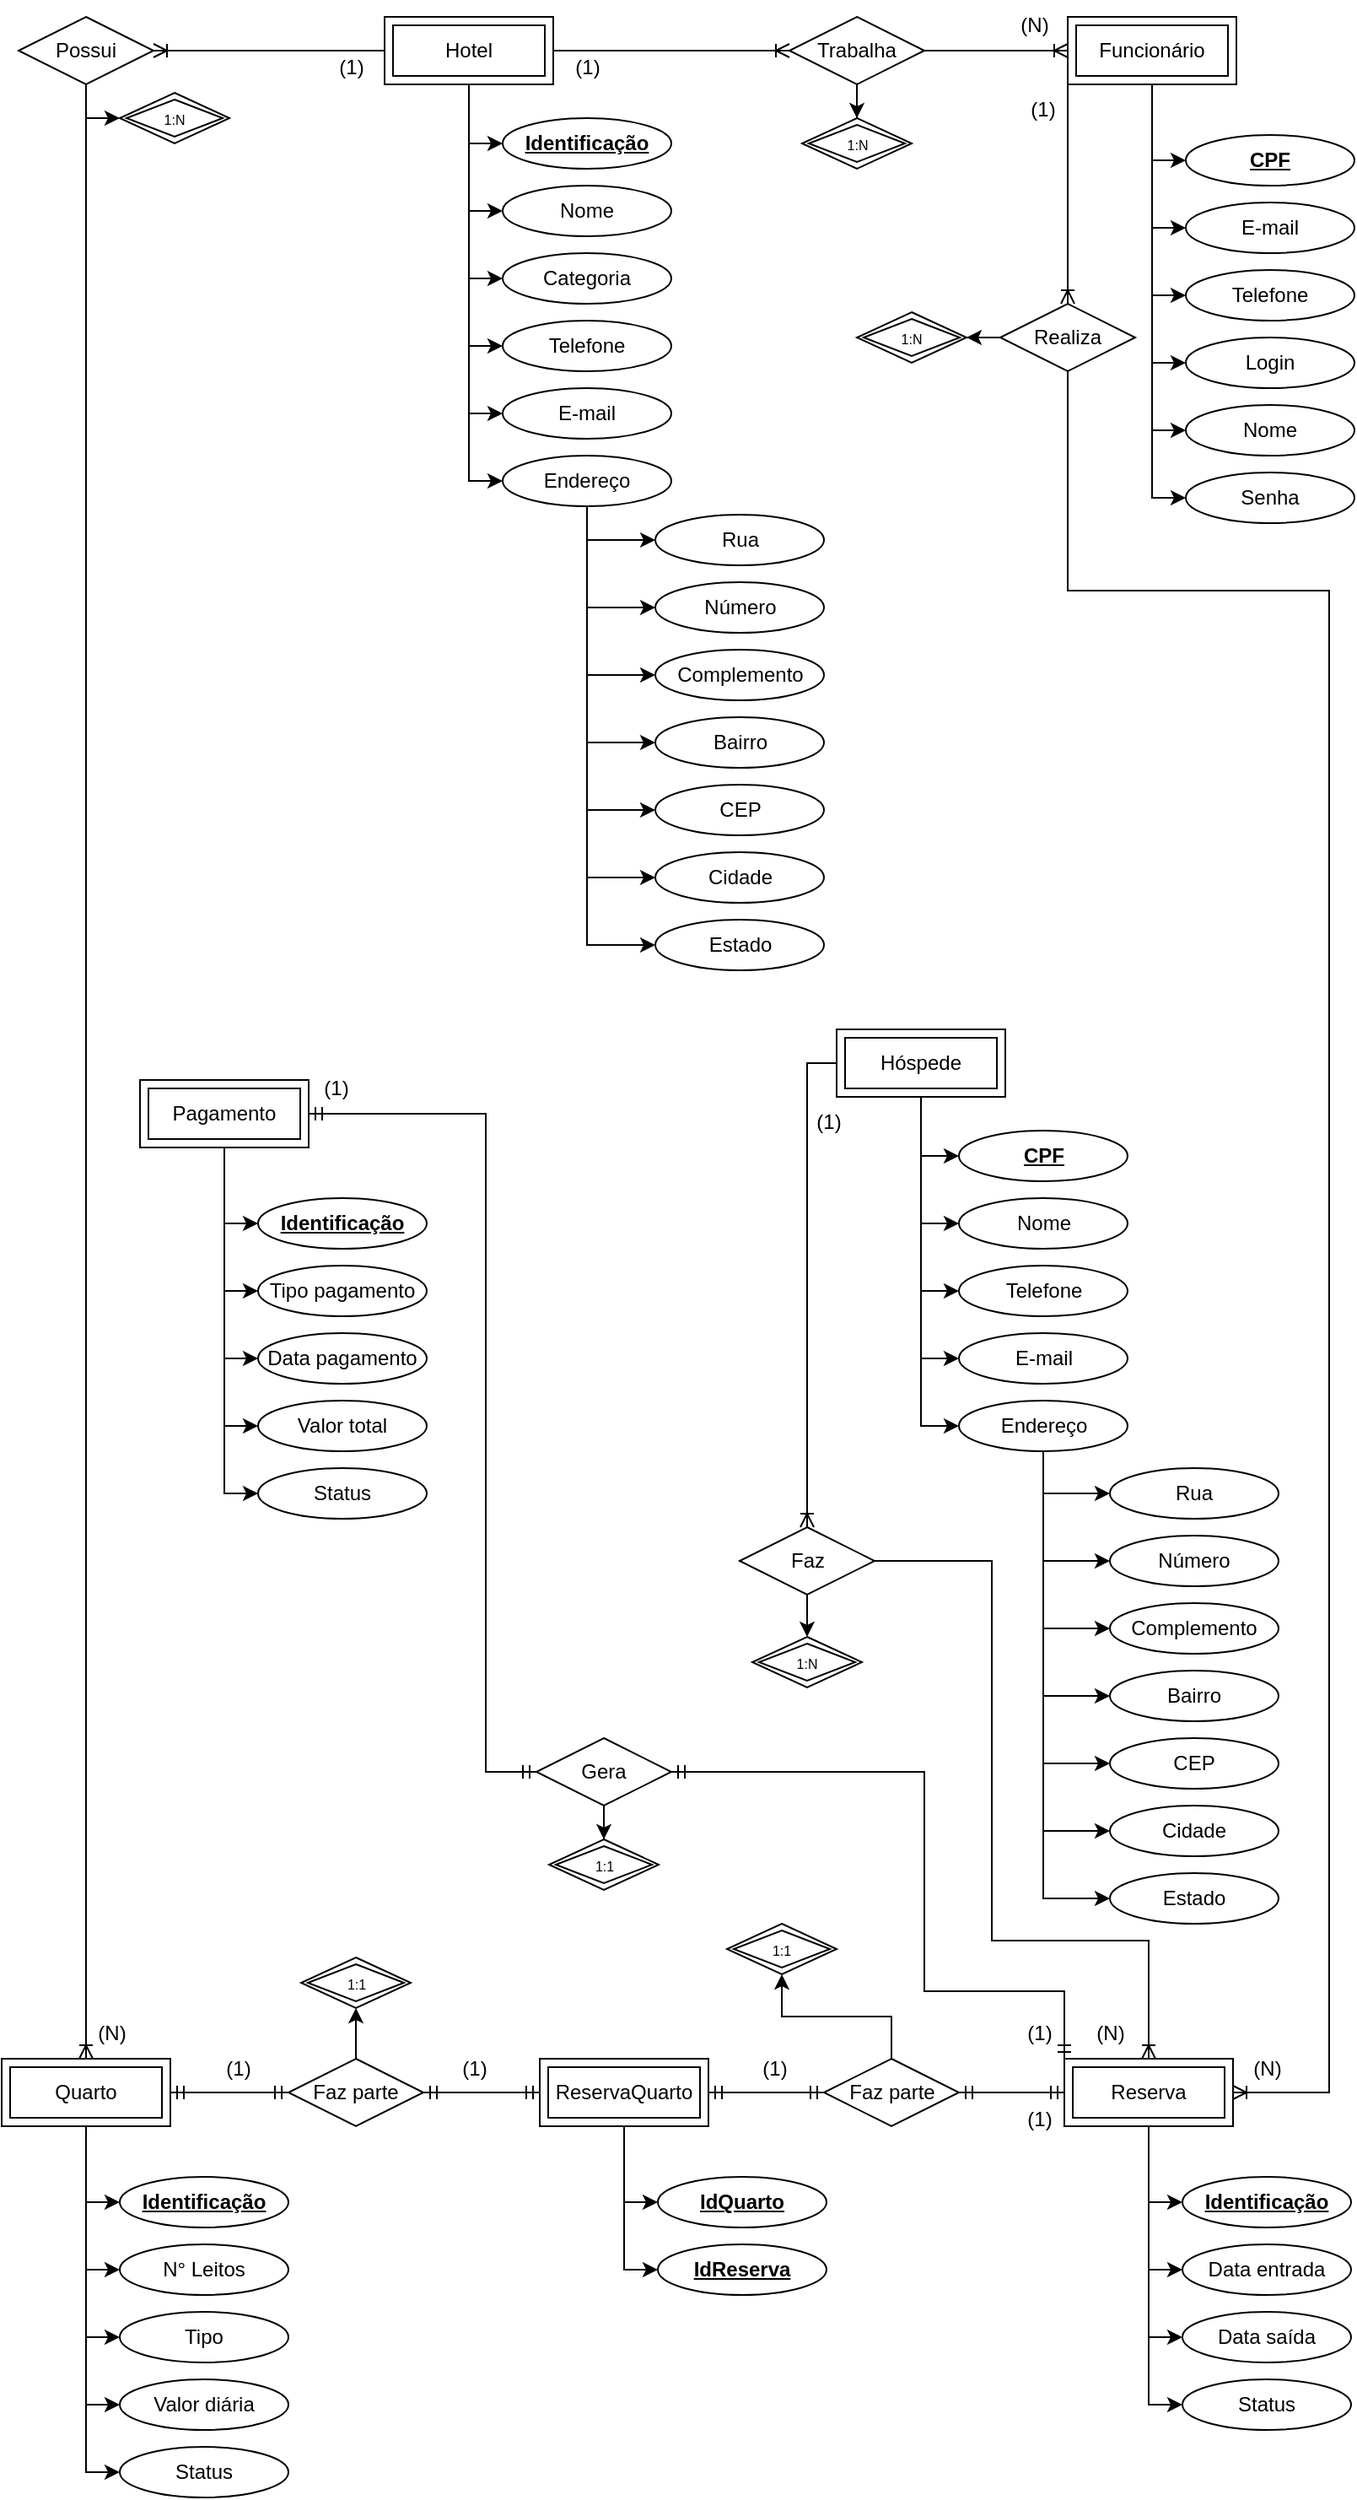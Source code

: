 <mxfile version="27.0.9">
  <diagram name="Modelo conceitual" id="s03TH2c8iuAiUT0nZ5ac">
    <mxGraphModel dx="834" dy="501" grid="1" gridSize="10" guides="1" tooltips="1" connect="1" arrows="1" fold="1" page="1" pageScale="1" pageWidth="827" pageHeight="1169" math="0" shadow="0">
      <root>
        <mxCell id="0" />
        <mxCell id="1" parent="0" />
        <mxCell id="7oQtFkhn5QyzaLDn3zw9-13" style="edgeStyle=orthogonalEdgeStyle;rounded=0;orthogonalLoop=1;jettySize=auto;html=1;exitX=0.5;exitY=1;exitDx=0;exitDy=0;entryX=0;entryY=0.5;entryDx=0;entryDy=0;" edge="1" parent="1" source="7oQtFkhn5QyzaLDn3zw9-2" target="7oQtFkhn5QyzaLDn3zw9-7">
          <mxGeometry relative="1" as="geometry" />
        </mxCell>
        <mxCell id="7oQtFkhn5QyzaLDn3zw9-14" style="edgeStyle=orthogonalEdgeStyle;rounded=0;orthogonalLoop=1;jettySize=auto;html=1;exitX=0.5;exitY=1;exitDx=0;exitDy=0;entryX=0;entryY=0.5;entryDx=0;entryDy=0;" edge="1" parent="1" source="7oQtFkhn5QyzaLDn3zw9-2" target="7oQtFkhn5QyzaLDn3zw9-10">
          <mxGeometry relative="1" as="geometry" />
        </mxCell>
        <mxCell id="7oQtFkhn5QyzaLDn3zw9-15" style="edgeStyle=orthogonalEdgeStyle;rounded=0;orthogonalLoop=1;jettySize=auto;html=1;exitX=0.5;exitY=1;exitDx=0;exitDy=0;entryX=0;entryY=0.5;entryDx=0;entryDy=0;" edge="1" parent="1" source="7oQtFkhn5QyzaLDn3zw9-2" target="7oQtFkhn5QyzaLDn3zw9-8">
          <mxGeometry relative="1" as="geometry" />
        </mxCell>
        <mxCell id="7oQtFkhn5QyzaLDn3zw9-17" style="edgeStyle=orthogonalEdgeStyle;rounded=0;orthogonalLoop=1;jettySize=auto;html=1;exitX=0.5;exitY=1;exitDx=0;exitDy=0;entryX=0;entryY=0.5;entryDx=0;entryDy=0;" edge="1" parent="1" source="7oQtFkhn5QyzaLDn3zw9-2" target="7oQtFkhn5QyzaLDn3zw9-11">
          <mxGeometry relative="1" as="geometry" />
        </mxCell>
        <mxCell id="7oQtFkhn5QyzaLDn3zw9-18" style="edgeStyle=orthogonalEdgeStyle;rounded=0;orthogonalLoop=1;jettySize=auto;html=1;exitX=0.5;exitY=1;exitDx=0;exitDy=0;entryX=0;entryY=0.5;entryDx=0;entryDy=0;" edge="1" parent="1" source="7oQtFkhn5QyzaLDn3zw9-2" target="7oQtFkhn5QyzaLDn3zw9-9">
          <mxGeometry relative="1" as="geometry" />
        </mxCell>
        <mxCell id="7oQtFkhn5QyzaLDn3zw9-19" style="edgeStyle=orthogonalEdgeStyle;rounded=0;orthogonalLoop=1;jettySize=auto;html=1;exitX=0.5;exitY=1;exitDx=0;exitDy=0;entryX=0;entryY=0.5;entryDx=0;entryDy=0;" edge="1" parent="1" source="7oQtFkhn5QyzaLDn3zw9-2" target="7oQtFkhn5QyzaLDn3zw9-12">
          <mxGeometry relative="1" as="geometry" />
        </mxCell>
        <mxCell id="7oQtFkhn5QyzaLDn3zw9-2" value="Funcionário" style="shape=ext;margin=3;double=1;whiteSpace=wrap;html=1;align=center;" vertex="1" parent="1">
          <mxGeometry x="645" y="10" width="100" height="40" as="geometry" />
        </mxCell>
        <mxCell id="7oQtFkhn5QyzaLDn3zw9-34" style="edgeStyle=orthogonalEdgeStyle;rounded=0;orthogonalLoop=1;jettySize=auto;html=1;exitX=0.5;exitY=1;exitDx=0;exitDy=0;entryX=0;entryY=0.5;entryDx=0;entryDy=0;" edge="1" parent="1" source="7oQtFkhn5QyzaLDn3zw9-3" target="7oQtFkhn5QyzaLDn3zw9-20">
          <mxGeometry relative="1" as="geometry" />
        </mxCell>
        <mxCell id="7oQtFkhn5QyzaLDn3zw9-35" style="edgeStyle=orthogonalEdgeStyle;rounded=0;orthogonalLoop=1;jettySize=auto;html=1;exitX=0.5;exitY=1;exitDx=0;exitDy=0;entryX=0;entryY=0.5;entryDx=0;entryDy=0;" edge="1" parent="1" source="7oQtFkhn5QyzaLDn3zw9-3" target="7oQtFkhn5QyzaLDn3zw9-21">
          <mxGeometry relative="1" as="geometry" />
        </mxCell>
        <mxCell id="7oQtFkhn5QyzaLDn3zw9-36" style="edgeStyle=orthogonalEdgeStyle;rounded=0;orthogonalLoop=1;jettySize=auto;html=1;exitX=0.5;exitY=1;exitDx=0;exitDy=0;entryX=0;entryY=0.5;entryDx=0;entryDy=0;" edge="1" parent="1" source="7oQtFkhn5QyzaLDn3zw9-3" target="7oQtFkhn5QyzaLDn3zw9-22">
          <mxGeometry relative="1" as="geometry" />
        </mxCell>
        <mxCell id="7oQtFkhn5QyzaLDn3zw9-37" style="edgeStyle=orthogonalEdgeStyle;rounded=0;orthogonalLoop=1;jettySize=auto;html=1;exitX=0.5;exitY=1;exitDx=0;exitDy=0;entryX=0;entryY=0.5;entryDx=0;entryDy=0;" edge="1" parent="1" source="7oQtFkhn5QyzaLDn3zw9-3" target="7oQtFkhn5QyzaLDn3zw9-23">
          <mxGeometry relative="1" as="geometry" />
        </mxCell>
        <mxCell id="7oQtFkhn5QyzaLDn3zw9-38" style="edgeStyle=orthogonalEdgeStyle;rounded=0;orthogonalLoop=1;jettySize=auto;html=1;exitX=0.5;exitY=1;exitDx=0;exitDy=0;entryX=0;entryY=0.5;entryDx=0;entryDy=0;" edge="1" parent="1" source="7oQtFkhn5QyzaLDn3zw9-3" target="7oQtFkhn5QyzaLDn3zw9-24">
          <mxGeometry relative="1" as="geometry" />
        </mxCell>
        <mxCell id="7oQtFkhn5QyzaLDn3zw9-39" style="edgeStyle=orthogonalEdgeStyle;rounded=0;orthogonalLoop=1;jettySize=auto;html=1;exitX=0.5;exitY=1;exitDx=0;exitDy=0;entryX=0;entryY=0.5;entryDx=0;entryDy=0;" edge="1" parent="1" source="7oQtFkhn5QyzaLDn3zw9-3" target="7oQtFkhn5QyzaLDn3zw9-25">
          <mxGeometry relative="1" as="geometry" />
        </mxCell>
        <mxCell id="7oQtFkhn5QyzaLDn3zw9-3" value="Hotel" style="shape=ext;margin=3;double=1;whiteSpace=wrap;html=1;align=center;" vertex="1" parent="1">
          <mxGeometry x="240" y="10" width="100" height="40" as="geometry" />
        </mxCell>
        <mxCell id="7oQtFkhn5QyzaLDn3zw9-7" value="&lt;b&gt;&lt;u&gt;CPF&lt;/u&gt;&lt;/b&gt;" style="ellipse;whiteSpace=wrap;html=1;align=center;" vertex="1" parent="1">
          <mxGeometry x="715" y="80" width="100" height="30" as="geometry" />
        </mxCell>
        <mxCell id="7oQtFkhn5QyzaLDn3zw9-8" value="Telefone" style="ellipse;whiteSpace=wrap;html=1;align=center;" vertex="1" parent="1">
          <mxGeometry x="715" y="160" width="100" height="30" as="geometry" />
        </mxCell>
        <mxCell id="7oQtFkhn5QyzaLDn3zw9-9" value="Nome" style="ellipse;whiteSpace=wrap;html=1;align=center;" vertex="1" parent="1">
          <mxGeometry x="715" y="240" width="100" height="30" as="geometry" />
        </mxCell>
        <mxCell id="7oQtFkhn5QyzaLDn3zw9-10" value="E-mail" style="ellipse;whiteSpace=wrap;html=1;align=center;" vertex="1" parent="1">
          <mxGeometry x="715" y="120" width="100" height="30" as="geometry" />
        </mxCell>
        <mxCell id="7oQtFkhn5QyzaLDn3zw9-11" value="Login" style="ellipse;whiteSpace=wrap;html=1;align=center;" vertex="1" parent="1">
          <mxGeometry x="715" y="200" width="100" height="30" as="geometry" />
        </mxCell>
        <mxCell id="7oQtFkhn5QyzaLDn3zw9-12" value="Senha" style="ellipse;whiteSpace=wrap;html=1;align=center;" vertex="1" parent="1">
          <mxGeometry x="715" y="280" width="100" height="30" as="geometry" />
        </mxCell>
        <mxCell id="7oQtFkhn5QyzaLDn3zw9-20" value="&lt;b&gt;&lt;u&gt;Identificação&lt;/u&gt;&lt;/b&gt;" style="ellipse;whiteSpace=wrap;html=1;align=center;" vertex="1" parent="1">
          <mxGeometry x="310" y="70" width="100" height="30" as="geometry" />
        </mxCell>
        <mxCell id="7oQtFkhn5QyzaLDn3zw9-21" value="Nome" style="ellipse;whiteSpace=wrap;html=1;align=center;" vertex="1" parent="1">
          <mxGeometry x="310" y="110" width="100" height="30" as="geometry" />
        </mxCell>
        <mxCell id="7oQtFkhn5QyzaLDn3zw9-22" value="Categoria" style="ellipse;whiteSpace=wrap;html=1;align=center;" vertex="1" parent="1">
          <mxGeometry x="310" y="150" width="100" height="30" as="geometry" />
        </mxCell>
        <mxCell id="7oQtFkhn5QyzaLDn3zw9-23" value="Telefone" style="ellipse;whiteSpace=wrap;html=1;align=center;" vertex="1" parent="1">
          <mxGeometry x="310" y="190" width="100" height="30" as="geometry" />
        </mxCell>
        <mxCell id="7oQtFkhn5QyzaLDn3zw9-24" value="E-mail" style="ellipse;whiteSpace=wrap;html=1;align=center;" vertex="1" parent="1">
          <mxGeometry x="310" y="230" width="100" height="30" as="geometry" />
        </mxCell>
        <mxCell id="7oQtFkhn5QyzaLDn3zw9-40" style="edgeStyle=orthogonalEdgeStyle;rounded=0;orthogonalLoop=1;jettySize=auto;html=1;exitX=0.5;exitY=1;exitDx=0;exitDy=0;entryX=0;entryY=0.5;entryDx=0;entryDy=0;" edge="1" parent="1" source="7oQtFkhn5QyzaLDn3zw9-25" target="7oQtFkhn5QyzaLDn3zw9-27">
          <mxGeometry relative="1" as="geometry" />
        </mxCell>
        <mxCell id="7oQtFkhn5QyzaLDn3zw9-41" style="edgeStyle=orthogonalEdgeStyle;rounded=0;orthogonalLoop=1;jettySize=auto;html=1;exitX=0.5;exitY=1;exitDx=0;exitDy=0;entryX=0;entryY=0.5;entryDx=0;entryDy=0;" edge="1" parent="1" source="7oQtFkhn5QyzaLDn3zw9-25" target="7oQtFkhn5QyzaLDn3zw9-28">
          <mxGeometry relative="1" as="geometry" />
        </mxCell>
        <mxCell id="7oQtFkhn5QyzaLDn3zw9-42" style="edgeStyle=orthogonalEdgeStyle;rounded=0;orthogonalLoop=1;jettySize=auto;html=1;exitX=0.5;exitY=1;exitDx=0;exitDy=0;entryX=0;entryY=0.5;entryDx=0;entryDy=0;" edge="1" parent="1" source="7oQtFkhn5QyzaLDn3zw9-25" target="7oQtFkhn5QyzaLDn3zw9-29">
          <mxGeometry relative="1" as="geometry" />
        </mxCell>
        <mxCell id="7oQtFkhn5QyzaLDn3zw9-43" style="edgeStyle=orthogonalEdgeStyle;rounded=0;orthogonalLoop=1;jettySize=auto;html=1;exitX=0.5;exitY=1;exitDx=0;exitDy=0;entryX=0;entryY=0.5;entryDx=0;entryDy=0;" edge="1" parent="1" source="7oQtFkhn5QyzaLDn3zw9-25" target="7oQtFkhn5QyzaLDn3zw9-30">
          <mxGeometry relative="1" as="geometry" />
        </mxCell>
        <mxCell id="7oQtFkhn5QyzaLDn3zw9-45" style="edgeStyle=orthogonalEdgeStyle;rounded=0;orthogonalLoop=1;jettySize=auto;html=1;exitX=0.5;exitY=1;exitDx=0;exitDy=0;entryX=0;entryY=0.5;entryDx=0;entryDy=0;" edge="1" parent="1" source="7oQtFkhn5QyzaLDn3zw9-25" target="7oQtFkhn5QyzaLDn3zw9-32">
          <mxGeometry relative="1" as="geometry" />
        </mxCell>
        <mxCell id="7oQtFkhn5QyzaLDn3zw9-46" style="edgeStyle=orthogonalEdgeStyle;rounded=0;orthogonalLoop=1;jettySize=auto;html=1;exitX=0.5;exitY=1;exitDx=0;exitDy=0;entryX=0;entryY=0.5;entryDx=0;entryDy=0;" edge="1" parent="1" source="7oQtFkhn5QyzaLDn3zw9-25" target="7oQtFkhn5QyzaLDn3zw9-33">
          <mxGeometry relative="1" as="geometry" />
        </mxCell>
        <mxCell id="7oQtFkhn5QyzaLDn3zw9-25" value="Endereço" style="ellipse;whiteSpace=wrap;html=1;align=center;" vertex="1" parent="1">
          <mxGeometry x="310" y="270" width="100" height="30" as="geometry" />
        </mxCell>
        <mxCell id="7oQtFkhn5QyzaLDn3zw9-27" value="Rua" style="ellipse;whiteSpace=wrap;html=1;align=center;" vertex="1" parent="1">
          <mxGeometry x="400.5" y="305" width="100" height="30" as="geometry" />
        </mxCell>
        <mxCell id="7oQtFkhn5QyzaLDn3zw9-28" value="Número" style="ellipse;whiteSpace=wrap;html=1;align=center;" vertex="1" parent="1">
          <mxGeometry x="400.5" y="345" width="100" height="30" as="geometry" />
        </mxCell>
        <mxCell id="7oQtFkhn5QyzaLDn3zw9-29" value="Complemento" style="ellipse;whiteSpace=wrap;html=1;align=center;" vertex="1" parent="1">
          <mxGeometry x="400.5" y="385" width="100" height="30" as="geometry" />
        </mxCell>
        <mxCell id="7oQtFkhn5QyzaLDn3zw9-30" value="Bairro" style="ellipse;whiteSpace=wrap;html=1;align=center;" vertex="1" parent="1">
          <mxGeometry x="400.5" y="425" width="100" height="30" as="geometry" />
        </mxCell>
        <mxCell id="7oQtFkhn5QyzaLDn3zw9-31" value="CEP" style="ellipse;whiteSpace=wrap;html=1;align=center;" vertex="1" parent="1">
          <mxGeometry x="400.5" y="465" width="100" height="30" as="geometry" />
        </mxCell>
        <mxCell id="7oQtFkhn5QyzaLDn3zw9-32" value="Cidade" style="ellipse;whiteSpace=wrap;html=1;align=center;" vertex="1" parent="1">
          <mxGeometry x="400.5" y="505" width="100" height="30" as="geometry" />
        </mxCell>
        <mxCell id="7oQtFkhn5QyzaLDn3zw9-33" value="Estado" style="ellipse;whiteSpace=wrap;html=1;align=center;" vertex="1" parent="1">
          <mxGeometry x="400.5" y="545" width="100" height="30" as="geometry" />
        </mxCell>
        <mxCell id="7oQtFkhn5QyzaLDn3zw9-44" style="edgeStyle=orthogonalEdgeStyle;rounded=0;orthogonalLoop=1;jettySize=auto;html=1;exitX=0.5;exitY=1;exitDx=0;exitDy=0;entryX=0;entryY=0.5;entryDx=0;entryDy=0;" edge="1" parent="1" source="7oQtFkhn5QyzaLDn3zw9-25" target="7oQtFkhn5QyzaLDn3zw9-31">
          <mxGeometry relative="1" as="geometry" />
        </mxCell>
        <mxCell id="7oQtFkhn5QyzaLDn3zw9-47" style="edgeStyle=orthogonalEdgeStyle;rounded=0;orthogonalLoop=1;jettySize=auto;html=1;exitX=0.5;exitY=1;exitDx=0;exitDy=0;entryX=0;entryY=0.5;entryDx=0;entryDy=0;" edge="1" source="7oQtFkhn5QyzaLDn3zw9-53" target="7oQtFkhn5QyzaLDn3zw9-54" parent="1">
          <mxGeometry relative="1" as="geometry" />
        </mxCell>
        <mxCell id="7oQtFkhn5QyzaLDn3zw9-48" style="edgeStyle=orthogonalEdgeStyle;rounded=0;orthogonalLoop=1;jettySize=auto;html=1;exitX=0.5;exitY=1;exitDx=0;exitDy=0;entryX=0;entryY=0.5;entryDx=0;entryDy=0;" edge="1" source="7oQtFkhn5QyzaLDn3zw9-53" target="7oQtFkhn5QyzaLDn3zw9-57" parent="1">
          <mxGeometry relative="1" as="geometry" />
        </mxCell>
        <mxCell id="7oQtFkhn5QyzaLDn3zw9-49" style="edgeStyle=orthogonalEdgeStyle;rounded=0;orthogonalLoop=1;jettySize=auto;html=1;exitX=0.5;exitY=1;exitDx=0;exitDy=0;entryX=0;entryY=0.5;entryDx=0;entryDy=0;" edge="1" source="7oQtFkhn5QyzaLDn3zw9-53" target="7oQtFkhn5QyzaLDn3zw9-55" parent="1">
          <mxGeometry relative="1" as="geometry" />
        </mxCell>
        <mxCell id="7oQtFkhn5QyzaLDn3zw9-50" style="edgeStyle=orthogonalEdgeStyle;rounded=0;orthogonalLoop=1;jettySize=auto;html=1;exitX=0.5;exitY=1;exitDx=0;exitDy=0;entryX=0;entryY=0.5;entryDx=0;entryDy=0;" edge="1" source="7oQtFkhn5QyzaLDn3zw9-53" target="7oQtFkhn5QyzaLDn3zw9-58" parent="1">
          <mxGeometry relative="1" as="geometry" />
        </mxCell>
        <mxCell id="7oQtFkhn5QyzaLDn3zw9-51" style="edgeStyle=orthogonalEdgeStyle;rounded=0;orthogonalLoop=1;jettySize=auto;html=1;exitX=0.5;exitY=1;exitDx=0;exitDy=0;entryX=0;entryY=0.5;entryDx=0;entryDy=0;" edge="1" source="7oQtFkhn5QyzaLDn3zw9-53" target="7oQtFkhn5QyzaLDn3zw9-56" parent="1">
          <mxGeometry relative="1" as="geometry" />
        </mxCell>
        <mxCell id="7oQtFkhn5QyzaLDn3zw9-53" value="Quarto" style="shape=ext;margin=3;double=1;whiteSpace=wrap;html=1;align=center;" vertex="1" parent="1">
          <mxGeometry x="13" y="1220" width="100" height="40" as="geometry" />
        </mxCell>
        <mxCell id="7oQtFkhn5QyzaLDn3zw9-54" value="&lt;b&gt;&lt;u&gt;Identificação&lt;/u&gt;&lt;/b&gt;" style="ellipse;whiteSpace=wrap;html=1;align=center;" vertex="1" parent="1">
          <mxGeometry x="83" y="1290" width="100" height="30" as="geometry" />
        </mxCell>
        <mxCell id="7oQtFkhn5QyzaLDn3zw9-55" value="Tipo" style="ellipse;whiteSpace=wrap;html=1;align=center;" vertex="1" parent="1">
          <mxGeometry x="83" y="1370" width="100" height="30" as="geometry" />
        </mxCell>
        <mxCell id="7oQtFkhn5QyzaLDn3zw9-56" value="Status" style="ellipse;whiteSpace=wrap;html=1;align=center;" vertex="1" parent="1">
          <mxGeometry x="83" y="1450" width="100" height="30" as="geometry" />
        </mxCell>
        <mxCell id="7oQtFkhn5QyzaLDn3zw9-57" value="N° Leitos" style="ellipse;whiteSpace=wrap;html=1;align=center;" vertex="1" parent="1">
          <mxGeometry x="83" y="1330" width="100" height="30" as="geometry" />
        </mxCell>
        <mxCell id="7oQtFkhn5QyzaLDn3zw9-58" value="Valor diária" style="ellipse;whiteSpace=wrap;html=1;align=center;" vertex="1" parent="1">
          <mxGeometry x="83" y="1410" width="100" height="30" as="geometry" />
        </mxCell>
        <mxCell id="7oQtFkhn5QyzaLDn3zw9-60" style="edgeStyle=orthogonalEdgeStyle;rounded=0;orthogonalLoop=1;jettySize=auto;html=1;exitX=0.5;exitY=1;exitDx=0;exitDy=0;entryX=0;entryY=0.5;entryDx=0;entryDy=0;" edge="1" source="7oQtFkhn5QyzaLDn3zw9-66" target="7oQtFkhn5QyzaLDn3zw9-67" parent="1">
          <mxGeometry relative="1" as="geometry" />
        </mxCell>
        <mxCell id="7oQtFkhn5QyzaLDn3zw9-61" style="edgeStyle=orthogonalEdgeStyle;rounded=0;orthogonalLoop=1;jettySize=auto;html=1;exitX=0.5;exitY=1;exitDx=0;exitDy=0;entryX=0;entryY=0.5;entryDx=0;entryDy=0;" edge="1" source="7oQtFkhn5QyzaLDn3zw9-66" target="7oQtFkhn5QyzaLDn3zw9-68" parent="1">
          <mxGeometry relative="1" as="geometry" />
        </mxCell>
        <mxCell id="7oQtFkhn5QyzaLDn3zw9-62" style="edgeStyle=orthogonalEdgeStyle;rounded=0;orthogonalLoop=1;jettySize=auto;html=1;exitX=0.5;exitY=1;exitDx=0;exitDy=0;entryX=0;entryY=0.5;entryDx=0;entryDy=0;" edge="1" source="7oQtFkhn5QyzaLDn3zw9-66" target="7oQtFkhn5QyzaLDn3zw9-69" parent="1">
          <mxGeometry relative="1" as="geometry" />
        </mxCell>
        <mxCell id="7oQtFkhn5QyzaLDn3zw9-63" style="edgeStyle=orthogonalEdgeStyle;rounded=0;orthogonalLoop=1;jettySize=auto;html=1;exitX=0.5;exitY=1;exitDx=0;exitDy=0;entryX=0;entryY=0.5;entryDx=0;entryDy=0;" edge="1" source="7oQtFkhn5QyzaLDn3zw9-66" target="7oQtFkhn5QyzaLDn3zw9-70" parent="1">
          <mxGeometry relative="1" as="geometry" />
        </mxCell>
        <mxCell id="7oQtFkhn5QyzaLDn3zw9-65" style="edgeStyle=orthogonalEdgeStyle;rounded=0;orthogonalLoop=1;jettySize=auto;html=1;exitX=0.5;exitY=1;exitDx=0;exitDy=0;entryX=0;entryY=0.5;entryDx=0;entryDy=0;" edge="1" source="7oQtFkhn5QyzaLDn3zw9-66" target="7oQtFkhn5QyzaLDn3zw9-78" parent="1">
          <mxGeometry relative="1" as="geometry" />
        </mxCell>
        <mxCell id="7oQtFkhn5QyzaLDn3zw9-66" value="Hóspede" style="shape=ext;margin=3;double=1;whiteSpace=wrap;html=1;align=center;" vertex="1" parent="1">
          <mxGeometry x="508" y="610" width="100" height="40" as="geometry" />
        </mxCell>
        <mxCell id="7oQtFkhn5QyzaLDn3zw9-67" value="&lt;b&gt;&lt;u&gt;CPF&lt;/u&gt;&lt;/b&gt;" style="ellipse;whiteSpace=wrap;html=1;align=center;" vertex="1" parent="1">
          <mxGeometry x="580.5" y="670" width="100" height="30" as="geometry" />
        </mxCell>
        <mxCell id="7oQtFkhn5QyzaLDn3zw9-68" value="Nome" style="ellipse;whiteSpace=wrap;html=1;align=center;" vertex="1" parent="1">
          <mxGeometry x="580.5" y="710" width="100" height="30" as="geometry" />
        </mxCell>
        <mxCell id="7oQtFkhn5QyzaLDn3zw9-69" value="Telefone" style="ellipse;whiteSpace=wrap;html=1;align=center;" vertex="1" parent="1">
          <mxGeometry x="580.5" y="750" width="100" height="30" as="geometry" />
        </mxCell>
        <mxCell id="7oQtFkhn5QyzaLDn3zw9-70" value="E-mail" style="ellipse;whiteSpace=wrap;html=1;align=center;" vertex="1" parent="1">
          <mxGeometry x="580.5" y="790" width="100" height="30" as="geometry" />
        </mxCell>
        <mxCell id="7oQtFkhn5QyzaLDn3zw9-72" style="edgeStyle=orthogonalEdgeStyle;rounded=0;orthogonalLoop=1;jettySize=auto;html=1;exitX=0.5;exitY=1;exitDx=0;exitDy=0;entryX=0;entryY=0.5;entryDx=0;entryDy=0;" edge="1" source="7oQtFkhn5QyzaLDn3zw9-78" target="7oQtFkhn5QyzaLDn3zw9-79" parent="1">
          <mxGeometry relative="1" as="geometry" />
        </mxCell>
        <mxCell id="7oQtFkhn5QyzaLDn3zw9-73" style="edgeStyle=orthogonalEdgeStyle;rounded=0;orthogonalLoop=1;jettySize=auto;html=1;exitX=0.5;exitY=1;exitDx=0;exitDy=0;entryX=0;entryY=0.5;entryDx=0;entryDy=0;" edge="1" source="7oQtFkhn5QyzaLDn3zw9-78" target="7oQtFkhn5QyzaLDn3zw9-80" parent="1">
          <mxGeometry relative="1" as="geometry" />
        </mxCell>
        <mxCell id="7oQtFkhn5QyzaLDn3zw9-74" style="edgeStyle=orthogonalEdgeStyle;rounded=0;orthogonalLoop=1;jettySize=auto;html=1;exitX=0.5;exitY=1;exitDx=0;exitDy=0;entryX=0;entryY=0.5;entryDx=0;entryDy=0;" edge="1" source="7oQtFkhn5QyzaLDn3zw9-78" target="7oQtFkhn5QyzaLDn3zw9-81" parent="1">
          <mxGeometry relative="1" as="geometry" />
        </mxCell>
        <mxCell id="7oQtFkhn5QyzaLDn3zw9-75" style="edgeStyle=orthogonalEdgeStyle;rounded=0;orthogonalLoop=1;jettySize=auto;html=1;exitX=0.5;exitY=1;exitDx=0;exitDy=0;entryX=0;entryY=0.5;entryDx=0;entryDy=0;" edge="1" source="7oQtFkhn5QyzaLDn3zw9-78" target="7oQtFkhn5QyzaLDn3zw9-82" parent="1">
          <mxGeometry relative="1" as="geometry" />
        </mxCell>
        <mxCell id="7oQtFkhn5QyzaLDn3zw9-76" style="edgeStyle=orthogonalEdgeStyle;rounded=0;orthogonalLoop=1;jettySize=auto;html=1;exitX=0.5;exitY=1;exitDx=0;exitDy=0;entryX=0;entryY=0.5;entryDx=0;entryDy=0;" edge="1" source="7oQtFkhn5QyzaLDn3zw9-78" target="7oQtFkhn5QyzaLDn3zw9-84" parent="1">
          <mxGeometry relative="1" as="geometry" />
        </mxCell>
        <mxCell id="7oQtFkhn5QyzaLDn3zw9-77" style="edgeStyle=orthogonalEdgeStyle;rounded=0;orthogonalLoop=1;jettySize=auto;html=1;exitX=0.5;exitY=1;exitDx=0;exitDy=0;entryX=0;entryY=0.5;entryDx=0;entryDy=0;" edge="1" source="7oQtFkhn5QyzaLDn3zw9-78" target="7oQtFkhn5QyzaLDn3zw9-85" parent="1">
          <mxGeometry relative="1" as="geometry" />
        </mxCell>
        <mxCell id="7oQtFkhn5QyzaLDn3zw9-78" value="Endereço" style="ellipse;whiteSpace=wrap;html=1;align=center;" vertex="1" parent="1">
          <mxGeometry x="580.5" y="830" width="100" height="30" as="geometry" />
        </mxCell>
        <mxCell id="7oQtFkhn5QyzaLDn3zw9-79" value="Rua" style="ellipse;whiteSpace=wrap;html=1;align=center;" vertex="1" parent="1">
          <mxGeometry x="670" y="870" width="100" height="30" as="geometry" />
        </mxCell>
        <mxCell id="7oQtFkhn5QyzaLDn3zw9-80" value="Número" style="ellipse;whiteSpace=wrap;html=1;align=center;" vertex="1" parent="1">
          <mxGeometry x="670" y="910" width="100" height="30" as="geometry" />
        </mxCell>
        <mxCell id="7oQtFkhn5QyzaLDn3zw9-81" value="Complemento" style="ellipse;whiteSpace=wrap;html=1;align=center;" vertex="1" parent="1">
          <mxGeometry x="670" y="950" width="100" height="30" as="geometry" />
        </mxCell>
        <mxCell id="7oQtFkhn5QyzaLDn3zw9-82" value="Bairro" style="ellipse;whiteSpace=wrap;html=1;align=center;" vertex="1" parent="1">
          <mxGeometry x="670" y="990" width="100" height="30" as="geometry" />
        </mxCell>
        <mxCell id="7oQtFkhn5QyzaLDn3zw9-83" value="CEP" style="ellipse;whiteSpace=wrap;html=1;align=center;" vertex="1" parent="1">
          <mxGeometry x="670" y="1030" width="100" height="30" as="geometry" />
        </mxCell>
        <mxCell id="7oQtFkhn5QyzaLDn3zw9-84" value="Cidade" style="ellipse;whiteSpace=wrap;html=1;align=center;" vertex="1" parent="1">
          <mxGeometry x="670" y="1070" width="100" height="30" as="geometry" />
        </mxCell>
        <mxCell id="7oQtFkhn5QyzaLDn3zw9-85" value="Estado" style="ellipse;whiteSpace=wrap;html=1;align=center;" vertex="1" parent="1">
          <mxGeometry x="670" y="1110" width="100" height="30" as="geometry" />
        </mxCell>
        <mxCell id="7oQtFkhn5QyzaLDn3zw9-86" style="edgeStyle=orthogonalEdgeStyle;rounded=0;orthogonalLoop=1;jettySize=auto;html=1;exitX=0.5;exitY=1;exitDx=0;exitDy=0;entryX=0;entryY=0.5;entryDx=0;entryDy=0;" edge="1" source="7oQtFkhn5QyzaLDn3zw9-78" target="7oQtFkhn5QyzaLDn3zw9-83" parent="1">
          <mxGeometry relative="1" as="geometry" />
        </mxCell>
        <mxCell id="7oQtFkhn5QyzaLDn3zw9-87" style="edgeStyle=orthogonalEdgeStyle;rounded=0;orthogonalLoop=1;jettySize=auto;html=1;exitX=0.5;exitY=1;exitDx=0;exitDy=0;entryX=0;entryY=0.5;entryDx=0;entryDy=0;" edge="1" source="7oQtFkhn5QyzaLDn3zw9-92" target="7oQtFkhn5QyzaLDn3zw9-93" parent="1">
          <mxGeometry relative="1" as="geometry" />
        </mxCell>
        <mxCell id="7oQtFkhn5QyzaLDn3zw9-88" style="edgeStyle=orthogonalEdgeStyle;rounded=0;orthogonalLoop=1;jettySize=auto;html=1;exitX=0.5;exitY=1;exitDx=0;exitDy=0;entryX=0;entryY=0.5;entryDx=0;entryDy=0;" edge="1" source="7oQtFkhn5QyzaLDn3zw9-92" target="7oQtFkhn5QyzaLDn3zw9-96" parent="1">
          <mxGeometry relative="1" as="geometry" />
        </mxCell>
        <mxCell id="7oQtFkhn5QyzaLDn3zw9-89" style="edgeStyle=orthogonalEdgeStyle;rounded=0;orthogonalLoop=1;jettySize=auto;html=1;exitX=0.5;exitY=1;exitDx=0;exitDy=0;entryX=0;entryY=0.5;entryDx=0;entryDy=0;" edge="1" source="7oQtFkhn5QyzaLDn3zw9-92" target="7oQtFkhn5QyzaLDn3zw9-94" parent="1">
          <mxGeometry relative="1" as="geometry" />
        </mxCell>
        <mxCell id="7oQtFkhn5QyzaLDn3zw9-90" style="edgeStyle=orthogonalEdgeStyle;rounded=0;orthogonalLoop=1;jettySize=auto;html=1;exitX=0.5;exitY=1;exitDx=0;exitDy=0;entryX=0;entryY=0.5;entryDx=0;entryDy=0;" edge="1" source="7oQtFkhn5QyzaLDn3zw9-92" target="7oQtFkhn5QyzaLDn3zw9-97" parent="1">
          <mxGeometry relative="1" as="geometry" />
        </mxCell>
        <mxCell id="7oQtFkhn5QyzaLDn3zw9-92" value="Reserva" style="shape=ext;margin=3;double=1;whiteSpace=wrap;html=1;align=center;" vertex="1" parent="1">
          <mxGeometry x="643" y="1220" width="100" height="40" as="geometry" />
        </mxCell>
        <mxCell id="7oQtFkhn5QyzaLDn3zw9-93" value="&lt;b&gt;&lt;u&gt;Identificação&lt;/u&gt;&lt;/b&gt;" style="ellipse;whiteSpace=wrap;html=1;align=center;" vertex="1" parent="1">
          <mxGeometry x="713" y="1290" width="100" height="30" as="geometry" />
        </mxCell>
        <mxCell id="7oQtFkhn5QyzaLDn3zw9-94" value="Data saída" style="ellipse;whiteSpace=wrap;html=1;align=center;" vertex="1" parent="1">
          <mxGeometry x="713" y="1370" width="100" height="30" as="geometry" />
        </mxCell>
        <mxCell id="7oQtFkhn5QyzaLDn3zw9-96" value="Data entrada" style="ellipse;whiteSpace=wrap;html=1;align=center;" vertex="1" parent="1">
          <mxGeometry x="713" y="1330" width="100" height="30" as="geometry" />
        </mxCell>
        <mxCell id="7oQtFkhn5QyzaLDn3zw9-97" value="Status" style="ellipse;whiteSpace=wrap;html=1;align=center;" vertex="1" parent="1">
          <mxGeometry x="713" y="1410" width="100" height="30" as="geometry" />
        </mxCell>
        <mxCell id="7oQtFkhn5QyzaLDn3zw9-98" style="edgeStyle=orthogonalEdgeStyle;rounded=0;orthogonalLoop=1;jettySize=auto;html=1;exitX=0.5;exitY=1;exitDx=0;exitDy=0;entryX=0;entryY=0.5;entryDx=0;entryDy=0;" edge="1" source="7oQtFkhn5QyzaLDn3zw9-104" target="7oQtFkhn5QyzaLDn3zw9-105" parent="1">
          <mxGeometry relative="1" as="geometry" />
        </mxCell>
        <mxCell id="7oQtFkhn5QyzaLDn3zw9-99" style="edgeStyle=orthogonalEdgeStyle;rounded=0;orthogonalLoop=1;jettySize=auto;html=1;exitX=0.5;exitY=1;exitDx=0;exitDy=0;entryX=0;entryY=0.5;entryDx=0;entryDy=0;" edge="1" source="7oQtFkhn5QyzaLDn3zw9-104" target="7oQtFkhn5QyzaLDn3zw9-108" parent="1">
          <mxGeometry relative="1" as="geometry" />
        </mxCell>
        <mxCell id="7oQtFkhn5QyzaLDn3zw9-100" style="edgeStyle=orthogonalEdgeStyle;rounded=0;orthogonalLoop=1;jettySize=auto;html=1;exitX=0.5;exitY=1;exitDx=0;exitDy=0;entryX=0;entryY=0.5;entryDx=0;entryDy=0;" edge="1" source="7oQtFkhn5QyzaLDn3zw9-104" target="7oQtFkhn5QyzaLDn3zw9-106" parent="1">
          <mxGeometry relative="1" as="geometry" />
        </mxCell>
        <mxCell id="7oQtFkhn5QyzaLDn3zw9-101" style="edgeStyle=orthogonalEdgeStyle;rounded=0;orthogonalLoop=1;jettySize=auto;html=1;exitX=0.5;exitY=1;exitDx=0;exitDy=0;entryX=0;entryY=0.5;entryDx=0;entryDy=0;" edge="1" source="7oQtFkhn5QyzaLDn3zw9-104" target="7oQtFkhn5QyzaLDn3zw9-109" parent="1">
          <mxGeometry relative="1" as="geometry" />
        </mxCell>
        <mxCell id="7oQtFkhn5QyzaLDn3zw9-102" style="edgeStyle=orthogonalEdgeStyle;rounded=0;orthogonalLoop=1;jettySize=auto;html=1;exitX=0.5;exitY=1;exitDx=0;exitDy=0;entryX=0;entryY=0.5;entryDx=0;entryDy=0;" edge="1" source="7oQtFkhn5QyzaLDn3zw9-104" target="7oQtFkhn5QyzaLDn3zw9-107" parent="1">
          <mxGeometry relative="1" as="geometry" />
        </mxCell>
        <mxCell id="7oQtFkhn5QyzaLDn3zw9-104" value="Pagamento" style="shape=ext;margin=3;double=1;whiteSpace=wrap;html=1;align=center;" vertex="1" parent="1">
          <mxGeometry x="95" y="640" width="100" height="40" as="geometry" />
        </mxCell>
        <mxCell id="7oQtFkhn5QyzaLDn3zw9-105" value="&lt;b&gt;&lt;u&gt;Identificação&lt;/u&gt;&lt;/b&gt;" style="ellipse;whiteSpace=wrap;html=1;align=center;" vertex="1" parent="1">
          <mxGeometry x="165" y="710" width="100" height="30" as="geometry" />
        </mxCell>
        <mxCell id="7oQtFkhn5QyzaLDn3zw9-106" value="Data pagamento" style="ellipse;whiteSpace=wrap;html=1;align=center;" vertex="1" parent="1">
          <mxGeometry x="165" y="790" width="100" height="30" as="geometry" />
        </mxCell>
        <mxCell id="7oQtFkhn5QyzaLDn3zw9-107" value="Status" style="ellipse;whiteSpace=wrap;html=1;align=center;" vertex="1" parent="1">
          <mxGeometry x="165" y="870" width="100" height="30" as="geometry" />
        </mxCell>
        <mxCell id="7oQtFkhn5QyzaLDn3zw9-108" value="Tipo pagamento" style="ellipse;whiteSpace=wrap;html=1;align=center;" vertex="1" parent="1">
          <mxGeometry x="165" y="750" width="100" height="30" as="geometry" />
        </mxCell>
        <mxCell id="7oQtFkhn5QyzaLDn3zw9-109" value="Valor total" style="ellipse;whiteSpace=wrap;html=1;align=center;" vertex="1" parent="1">
          <mxGeometry x="165" y="830" width="100" height="30" as="geometry" />
        </mxCell>
        <mxCell id="7oQtFkhn5QyzaLDn3zw9-115" value="" style="edgeStyle=elbowEdgeStyle;fontSize=12;html=1;endArrow=ERoneToMany;rounded=0;exitX=0.5;exitY=1;exitDx=0;exitDy=0;entryX=0.5;entryY=0;entryDx=0;entryDy=0;elbow=vertical;" edge="1" parent="1" source="7oQtFkhn5QyzaLDn3zw9-112" target="7oQtFkhn5QyzaLDn3zw9-53">
          <mxGeometry width="100" height="100" relative="1" as="geometry">
            <mxPoint x="160" y="450" as="sourcePoint" />
            <mxPoint x="60" y="50" as="targetPoint" />
            <Array as="points">
              <mxPoint x="90" y="72" />
            </Array>
          </mxGeometry>
        </mxCell>
        <mxCell id="7oQtFkhn5QyzaLDn3zw9-116" value="" style="edgeStyle=elbowEdgeStyle;fontSize=12;html=1;endArrow=ERoneToMany;rounded=0;entryX=1;entryY=0.5;entryDx=0;entryDy=0;exitX=0;exitY=0.5;exitDx=0;exitDy=0;" edge="1" parent="1" source="7oQtFkhn5QyzaLDn3zw9-3" target="7oQtFkhn5QyzaLDn3zw9-112">
          <mxGeometry width="100" height="100" relative="1" as="geometry">
            <mxPoint x="279" y="30" as="sourcePoint" />
            <mxPoint x="59" y="50" as="targetPoint" />
          </mxGeometry>
        </mxCell>
        <mxCell id="7oQtFkhn5QyzaLDn3zw9-140" style="edgeStyle=orthogonalEdgeStyle;rounded=0;orthogonalLoop=1;jettySize=auto;html=1;entryX=0;entryY=0.5;entryDx=0;entryDy=0;" edge="1" parent="1" source="7oQtFkhn5QyzaLDn3zw9-112" target="7oQtFkhn5QyzaLDn3zw9-138">
          <mxGeometry relative="1" as="geometry" />
        </mxCell>
        <mxCell id="7oQtFkhn5QyzaLDn3zw9-112" value="Possui" style="shape=rhombus;perimeter=rhombusPerimeter;whiteSpace=wrap;html=1;align=center;" vertex="1" parent="1">
          <mxGeometry x="23" y="10" width="80" height="40" as="geometry" />
        </mxCell>
        <mxCell id="7oQtFkhn5QyzaLDn3zw9-122" value="(N)" style="text;html=1;align=center;verticalAlign=middle;resizable=0;points=[];autosize=1;strokeColor=none;fillColor=none;" vertex="1" parent="1">
          <mxGeometry x="58" y="1190" width="40" height="30" as="geometry" />
        </mxCell>
        <mxCell id="7oQtFkhn5QyzaLDn3zw9-126" value="(1)" style="text;html=1;align=center;verticalAlign=middle;resizable=0;points=[];autosize=1;strokeColor=none;fillColor=none;" vertex="1" parent="1">
          <mxGeometry x="200" y="25" width="40" height="30" as="geometry" />
        </mxCell>
        <mxCell id="7oQtFkhn5QyzaLDn3zw9-132" value="" style="edgeStyle=elbowEdgeStyle;fontSize=12;html=1;endArrow=ERoneToMany;rounded=0;entryX=0;entryY=0.5;entryDx=0;entryDy=0;exitX=1;exitY=0.5;exitDx=0;exitDy=0;" edge="1" parent="1" source="7oQtFkhn5QyzaLDn3zw9-130" target="7oQtFkhn5QyzaLDn3zw9-2">
          <mxGeometry width="100" height="100" relative="1" as="geometry">
            <mxPoint x="640" y="119.17" as="sourcePoint" />
            <mxPoint x="500" y="119.17" as="targetPoint" />
          </mxGeometry>
        </mxCell>
        <mxCell id="7oQtFkhn5QyzaLDn3zw9-133" value="" style="edgeStyle=elbowEdgeStyle;fontSize=12;html=1;endArrow=ERoneToMany;rounded=0;entryX=0;entryY=0.5;entryDx=0;entryDy=0;exitX=1;exitY=0.5;exitDx=0;exitDy=0;" edge="1" parent="1" source="7oQtFkhn5QyzaLDn3zw9-3" target="7oQtFkhn5QyzaLDn3zw9-130">
          <mxGeometry width="100" height="100" relative="1" as="geometry">
            <mxPoint x="340" y="30" as="sourcePoint" />
            <mxPoint x="630" y="45" as="targetPoint" />
          </mxGeometry>
        </mxCell>
        <mxCell id="7oQtFkhn5QyzaLDn3zw9-137" style="edgeStyle=orthogonalEdgeStyle;rounded=0;orthogonalLoop=1;jettySize=auto;html=1;entryX=0.5;entryY=0;entryDx=0;entryDy=0;" edge="1" parent="1" source="7oQtFkhn5QyzaLDn3zw9-130" target="7oQtFkhn5QyzaLDn3zw9-136">
          <mxGeometry relative="1" as="geometry" />
        </mxCell>
        <mxCell id="7oQtFkhn5QyzaLDn3zw9-130" value="Trabalha" style="shape=rhombus;perimeter=rhombusPerimeter;whiteSpace=wrap;html=1;align=center;" vertex="1" parent="1">
          <mxGeometry x="480" y="10" width="80" height="40" as="geometry" />
        </mxCell>
        <mxCell id="7oQtFkhn5QyzaLDn3zw9-134" value="(N)" style="text;html=1;align=center;verticalAlign=middle;resizable=0;points=[];autosize=1;strokeColor=none;fillColor=none;" vertex="1" parent="1">
          <mxGeometry x="605" width="40" height="30" as="geometry" />
        </mxCell>
        <mxCell id="7oQtFkhn5QyzaLDn3zw9-135" value="(1)" style="text;html=1;align=center;verticalAlign=middle;resizable=0;points=[];autosize=1;strokeColor=none;fillColor=none;" vertex="1" parent="1">
          <mxGeometry x="340" y="25" width="40" height="30" as="geometry" />
        </mxCell>
        <mxCell id="7oQtFkhn5QyzaLDn3zw9-136" value="&lt;font style=&quot;font-size: 8px;&quot;&gt;1:N&lt;/font&gt;" style="shape=rhombus;double=1;perimeter=rhombusPerimeter;whiteSpace=wrap;html=1;align=center;" vertex="1" parent="1">
          <mxGeometry x="487.5" y="70" width="65" height="30" as="geometry" />
        </mxCell>
        <mxCell id="7oQtFkhn5QyzaLDn3zw9-138" value="&lt;font style=&quot;font-size: 8px;&quot;&gt;1:N&lt;/font&gt;" style="shape=rhombus;double=1;perimeter=rhombusPerimeter;whiteSpace=wrap;html=1;align=center;" vertex="1" parent="1">
          <mxGeometry x="83" y="55" width="65" height="30" as="geometry" />
        </mxCell>
        <mxCell id="7oQtFkhn5QyzaLDn3zw9-143" value="" style="edgeStyle=orthogonalEdgeStyle;fontSize=12;html=1;endArrow=ERoneToMany;rounded=0;entryX=1;entryY=0.5;entryDx=0;entryDy=0;exitX=0.5;exitY=1;exitDx=0;exitDy=0;" edge="1" parent="1" source="7oQtFkhn5QyzaLDn3zw9-141" target="7oQtFkhn5QyzaLDn3zw9-92">
          <mxGeometry width="100" height="100" relative="1" as="geometry">
            <mxPoint x="630" y="244.58" as="sourcePoint" />
            <mxPoint x="490" y="244.58" as="targetPoint" />
            <Array as="points">
              <mxPoint x="645" y="350" />
              <mxPoint x="800" y="350" />
              <mxPoint x="800" y="1240" />
            </Array>
          </mxGeometry>
        </mxCell>
        <mxCell id="7oQtFkhn5QyzaLDn3zw9-144" value="" style="edgeStyle=elbowEdgeStyle;fontSize=12;html=1;endArrow=ERoneToMany;rounded=0;entryX=0.5;entryY=0;entryDx=0;entryDy=0;exitX=0;exitY=1;exitDx=0;exitDy=0;elbow=vertical;" edge="1" parent="1" source="7oQtFkhn5QyzaLDn3zw9-2" target="7oQtFkhn5QyzaLDn3zw9-141">
          <mxGeometry width="100" height="100" relative="1" as="geometry">
            <mxPoint x="695" y="50" as="sourcePoint" />
            <mxPoint x="695" y="380" as="targetPoint" />
            <Array as="points">
              <mxPoint x="620" y="117" />
            </Array>
          </mxGeometry>
        </mxCell>
        <mxCell id="7oQtFkhn5QyzaLDn3zw9-148" style="edgeStyle=orthogonalEdgeStyle;rounded=0;orthogonalLoop=1;jettySize=auto;html=1;entryX=1;entryY=0.5;entryDx=0;entryDy=0;" edge="1" parent="1" source="7oQtFkhn5QyzaLDn3zw9-141" target="7oQtFkhn5QyzaLDn3zw9-147">
          <mxGeometry relative="1" as="geometry" />
        </mxCell>
        <mxCell id="7oQtFkhn5QyzaLDn3zw9-141" value="Realiza" style="shape=rhombus;perimeter=rhombusPerimeter;whiteSpace=wrap;html=1;align=center;" vertex="1" parent="1">
          <mxGeometry x="605" y="180" width="80" height="40" as="geometry" />
        </mxCell>
        <mxCell id="7oQtFkhn5QyzaLDn3zw9-145" value="(1)" style="text;html=1;align=center;verticalAlign=middle;resizable=0;points=[];autosize=1;strokeColor=none;fillColor=none;" vertex="1" parent="1">
          <mxGeometry x="610" y="50" width="40" height="30" as="geometry" />
        </mxCell>
        <mxCell id="7oQtFkhn5QyzaLDn3zw9-146" value="(N)" style="text;html=1;align=center;verticalAlign=middle;resizable=0;points=[];autosize=1;strokeColor=none;fillColor=none;" vertex="1" parent="1">
          <mxGeometry x="743" y="1211" width="40" height="30" as="geometry" />
        </mxCell>
        <mxCell id="7oQtFkhn5QyzaLDn3zw9-147" value="&lt;font style=&quot;font-size: 8px;&quot;&gt;1:N&lt;/font&gt;" style="shape=rhombus;double=1;perimeter=rhombusPerimeter;whiteSpace=wrap;html=1;align=center;" vertex="1" parent="1">
          <mxGeometry x="520" y="185" width="65" height="30" as="geometry" />
        </mxCell>
        <mxCell id="7oQtFkhn5QyzaLDn3zw9-149" style="edgeStyle=orthogonalEdgeStyle;rounded=0;orthogonalLoop=1;jettySize=auto;html=1;exitX=0.5;exitY=1;exitDx=0;exitDy=0;entryX=0;entryY=0.5;entryDx=0;entryDy=0;" edge="1" source="7oQtFkhn5QyzaLDn3zw9-154" target="7oQtFkhn5QyzaLDn3zw9-155" parent="1">
          <mxGeometry relative="1" as="geometry" />
        </mxCell>
        <mxCell id="7oQtFkhn5QyzaLDn3zw9-150" style="edgeStyle=orthogonalEdgeStyle;rounded=0;orthogonalLoop=1;jettySize=auto;html=1;exitX=0.5;exitY=1;exitDx=0;exitDy=0;entryX=0;entryY=0.5;entryDx=0;entryDy=0;" edge="1" source="7oQtFkhn5QyzaLDn3zw9-154" target="7oQtFkhn5QyzaLDn3zw9-158" parent="1">
          <mxGeometry relative="1" as="geometry" />
        </mxCell>
        <mxCell id="7oQtFkhn5QyzaLDn3zw9-154" value="ReservaQuarto" style="shape=ext;margin=3;double=1;whiteSpace=wrap;html=1;align=center;" vertex="1" parent="1">
          <mxGeometry x="332" y="1220" width="100" height="40" as="geometry" />
        </mxCell>
        <mxCell id="7oQtFkhn5QyzaLDn3zw9-155" value="&lt;b&gt;&lt;u&gt;IdQuarto&lt;/u&gt;&lt;/b&gt;" style="ellipse;whiteSpace=wrap;html=1;align=center;" vertex="1" parent="1">
          <mxGeometry x="402" y="1290" width="100" height="30" as="geometry" />
        </mxCell>
        <mxCell id="7oQtFkhn5QyzaLDn3zw9-158" value="&lt;b&gt;&lt;u&gt;IdReserva&lt;/u&gt;&lt;/b&gt;" style="ellipse;whiteSpace=wrap;html=1;align=center;" vertex="1" parent="1">
          <mxGeometry x="402" y="1330" width="100" height="30" as="geometry" />
        </mxCell>
        <mxCell id="7oQtFkhn5QyzaLDn3zw9-160" value="" style="edgeStyle=entityRelationEdgeStyle;fontSize=12;html=1;endArrow=ERmandOne;startArrow=ERmandOne;rounded=0;entryX=0;entryY=0.5;entryDx=0;entryDy=0;exitX=1;exitY=0.5;exitDx=0;exitDy=0;" edge="1" parent="1" source="7oQtFkhn5QyzaLDn3zw9-163" target="7oQtFkhn5QyzaLDn3zw9-154">
          <mxGeometry width="100" height="100" relative="1" as="geometry">
            <mxPoint x="283" y="1370" as="sourcePoint" />
            <mxPoint x="463" y="1250" as="targetPoint" />
          </mxGeometry>
        </mxCell>
        <mxCell id="7oQtFkhn5QyzaLDn3zw9-161" value="" style="edgeStyle=entityRelationEdgeStyle;fontSize=12;html=1;endArrow=ERmandOne;startArrow=ERmandOne;rounded=0;entryX=0;entryY=0.5;entryDx=0;entryDy=0;exitX=1;exitY=0.5;exitDx=0;exitDy=0;" edge="1" parent="1" source="7oQtFkhn5QyzaLDn3zw9-165" target="7oQtFkhn5QyzaLDn3zw9-92">
          <mxGeometry width="100" height="100" relative="1" as="geometry">
            <mxPoint x="403" y="1181" as="sourcePoint" />
            <mxPoint x="622" y="1180" as="targetPoint" />
          </mxGeometry>
        </mxCell>
        <mxCell id="7oQtFkhn5QyzaLDn3zw9-164" value="" style="edgeStyle=entityRelationEdgeStyle;fontSize=12;html=1;endArrow=ERmandOne;startArrow=ERmandOne;rounded=0;entryX=0;entryY=0.5;entryDx=0;entryDy=0;exitX=1;exitY=0.5;exitDx=0;exitDy=0;" edge="1" parent="1" source="7oQtFkhn5QyzaLDn3zw9-53" target="7oQtFkhn5QyzaLDn3zw9-163">
          <mxGeometry width="100" height="100" relative="1" as="geometry">
            <mxPoint x="113" y="1240" as="sourcePoint" />
            <mxPoint x="332" y="1239" as="targetPoint" />
          </mxGeometry>
        </mxCell>
        <mxCell id="7oQtFkhn5QyzaLDn3zw9-168" style="edgeStyle=orthogonalEdgeStyle;rounded=0;orthogonalLoop=1;jettySize=auto;html=1;entryX=0.5;entryY=1;entryDx=0;entryDy=0;" edge="1" parent="1" source="7oQtFkhn5QyzaLDn3zw9-163" target="7oQtFkhn5QyzaLDn3zw9-167">
          <mxGeometry relative="1" as="geometry" />
        </mxCell>
        <mxCell id="7oQtFkhn5QyzaLDn3zw9-163" value="Faz parte" style="shape=rhombus;perimeter=rhombusPerimeter;whiteSpace=wrap;html=1;align=center;" vertex="1" parent="1">
          <mxGeometry x="183" y="1220" width="80" height="40" as="geometry" />
        </mxCell>
        <mxCell id="7oQtFkhn5QyzaLDn3zw9-166" value="" style="edgeStyle=entityRelationEdgeStyle;fontSize=12;html=1;endArrow=ERmandOne;startArrow=ERmandOne;rounded=0;entryX=0;entryY=0.5;entryDx=0;entryDy=0;exitX=1;exitY=0.5;exitDx=0;exitDy=0;" edge="1" parent="1" source="7oQtFkhn5QyzaLDn3zw9-154" target="7oQtFkhn5QyzaLDn3zw9-165">
          <mxGeometry width="100" height="100" relative="1" as="geometry">
            <mxPoint x="432" y="1240" as="sourcePoint" />
            <mxPoint x="643" y="1239" as="targetPoint" />
          </mxGeometry>
        </mxCell>
        <mxCell id="7oQtFkhn5QyzaLDn3zw9-170" style="edgeStyle=orthogonalEdgeStyle;rounded=0;orthogonalLoop=1;jettySize=auto;html=1;entryX=0.5;entryY=1;entryDx=0;entryDy=0;" edge="1" parent="1" source="7oQtFkhn5QyzaLDn3zw9-165" target="7oQtFkhn5QyzaLDn3zw9-169">
          <mxGeometry relative="1" as="geometry" />
        </mxCell>
        <mxCell id="7oQtFkhn5QyzaLDn3zw9-165" value="Faz parte" style="shape=rhombus;perimeter=rhombusPerimeter;whiteSpace=wrap;html=1;align=center;" vertex="1" parent="1">
          <mxGeometry x="500.5" y="1220" width="80" height="40" as="geometry" />
        </mxCell>
        <mxCell id="7oQtFkhn5QyzaLDn3zw9-167" value="&lt;font style=&quot;font-size: 8px;&quot;&gt;1:1&lt;/font&gt;" style="shape=rhombus;double=1;perimeter=rhombusPerimeter;whiteSpace=wrap;html=1;align=center;" vertex="1" parent="1">
          <mxGeometry x="190.5" y="1160" width="65" height="30" as="geometry" />
        </mxCell>
        <mxCell id="7oQtFkhn5QyzaLDn3zw9-169" value="&lt;font style=&quot;font-size: 8px;&quot;&gt;1:1&lt;/font&gt;" style="shape=rhombus;double=1;perimeter=rhombusPerimeter;whiteSpace=wrap;html=1;align=center;" vertex="1" parent="1">
          <mxGeometry x="443" y="1140" width="65" height="30" as="geometry" />
        </mxCell>
        <mxCell id="7oQtFkhn5QyzaLDn3zw9-171" value="(1)" style="text;html=1;align=center;verticalAlign=middle;resizable=0;points=[];autosize=1;strokeColor=none;fillColor=none;" vertex="1" parent="1">
          <mxGeometry x="273" y="1211" width="40" height="30" as="geometry" />
        </mxCell>
        <mxCell id="7oQtFkhn5QyzaLDn3zw9-172" value="(1)" style="text;html=1;align=center;verticalAlign=middle;resizable=0;points=[];autosize=1;strokeColor=none;fillColor=none;" vertex="1" parent="1">
          <mxGeometry x="133" y="1211" width="40" height="30" as="geometry" />
        </mxCell>
        <mxCell id="7oQtFkhn5QyzaLDn3zw9-173" value="(1)" style="text;html=1;align=center;verticalAlign=middle;resizable=0;points=[];autosize=1;strokeColor=none;fillColor=none;" vertex="1" parent="1">
          <mxGeometry x="450.5" y="1211" width="40" height="30" as="geometry" />
        </mxCell>
        <mxCell id="7oQtFkhn5QyzaLDn3zw9-174" value="(1)" style="text;html=1;align=center;verticalAlign=middle;resizable=0;points=[];autosize=1;strokeColor=none;fillColor=none;" vertex="1" parent="1">
          <mxGeometry x="608" y="1241" width="40" height="30" as="geometry" />
        </mxCell>
        <mxCell id="7oQtFkhn5QyzaLDn3zw9-176" value="" style="edgeStyle=orthogonalEdgeStyle;fontSize=12;html=1;endArrow=ERoneToMany;rounded=0;entryX=0.5;entryY=0;entryDx=0;entryDy=0;exitX=1;exitY=0.5;exitDx=0;exitDy=0;" edge="1" parent="1" source="7oQtFkhn5QyzaLDn3zw9-175" target="7oQtFkhn5QyzaLDn3zw9-92">
          <mxGeometry width="100" height="100" relative="1" as="geometry">
            <mxPoint x="530" y="970" as="sourcePoint" />
            <mxPoint x="370" y="990" as="targetPoint" />
            <Array as="points">
              <mxPoint x="600" y="925" />
              <mxPoint x="600" y="1150" />
              <mxPoint x="693" y="1150" />
            </Array>
          </mxGeometry>
        </mxCell>
        <mxCell id="7oQtFkhn5QyzaLDn3zw9-181" value="" style="edgeStyle=orthogonalEdgeStyle;fontSize=12;html=1;endArrow=ERoneToMany;rounded=0;exitX=0;exitY=0.5;exitDx=0;exitDy=0;entryX=0.5;entryY=0;entryDx=0;entryDy=0;" edge="1" parent="1" source="7oQtFkhn5QyzaLDn3zw9-66" target="7oQtFkhn5QyzaLDn3zw9-175">
          <mxGeometry width="100" height="100" relative="1" as="geometry">
            <mxPoint x="508" y="650" as="sourcePoint" />
            <mxPoint x="693" y="1220" as="targetPoint" />
            <Array as="points" />
          </mxGeometry>
        </mxCell>
        <mxCell id="7oQtFkhn5QyzaLDn3zw9-183" style="edgeStyle=orthogonalEdgeStyle;rounded=0;orthogonalLoop=1;jettySize=auto;html=1;entryX=0.5;entryY=0;entryDx=0;entryDy=0;" edge="1" parent="1" source="7oQtFkhn5QyzaLDn3zw9-175" target="7oQtFkhn5QyzaLDn3zw9-182">
          <mxGeometry relative="1" as="geometry" />
        </mxCell>
        <mxCell id="7oQtFkhn5QyzaLDn3zw9-175" value="Faz" style="shape=rhombus;perimeter=rhombusPerimeter;whiteSpace=wrap;html=1;align=center;" vertex="1" parent="1">
          <mxGeometry x="450.5" y="905" width="80" height="40" as="geometry" />
        </mxCell>
        <mxCell id="7oQtFkhn5QyzaLDn3zw9-182" value="&lt;font style=&quot;font-size: 8px;&quot;&gt;1:N&lt;/font&gt;" style="shape=rhombus;double=1;perimeter=rhombusPerimeter;whiteSpace=wrap;html=1;align=center;" vertex="1" parent="1">
          <mxGeometry x="458" y="970" width="65" height="30" as="geometry" />
        </mxCell>
        <mxCell id="7oQtFkhn5QyzaLDn3zw9-184" value="(N)" style="text;html=1;align=center;verticalAlign=middle;resizable=0;points=[];autosize=1;strokeColor=none;fillColor=none;" vertex="1" parent="1">
          <mxGeometry x="650" y="1190" width="40" height="30" as="geometry" />
        </mxCell>
        <mxCell id="7oQtFkhn5QyzaLDn3zw9-185" value="(1)" style="text;html=1;align=center;verticalAlign=middle;resizable=0;points=[];autosize=1;strokeColor=none;fillColor=none;" vertex="1" parent="1">
          <mxGeometry x="483" y="650" width="40" height="30" as="geometry" />
        </mxCell>
        <mxCell id="7oQtFkhn5QyzaLDn3zw9-186" value="" style="edgeStyle=orthogonalEdgeStyle;fontSize=12;html=1;endArrow=ERmandOne;startArrow=ERmandOne;rounded=0;exitX=0;exitY=0.5;exitDx=0;exitDy=0;entryX=1;entryY=0.5;entryDx=0;entryDy=0;" edge="1" parent="1" source="7oQtFkhn5QyzaLDn3zw9-187" target="7oQtFkhn5QyzaLDn3zw9-104">
          <mxGeometry width="100" height="100" relative="1" as="geometry">
            <mxPoint x="390" y="1100" as="sourcePoint" />
            <mxPoint x="240" y="855" as="targetPoint" />
            <Array as="points">
              <mxPoint x="300" y="1050" />
              <mxPoint x="300" y="660" />
            </Array>
          </mxGeometry>
        </mxCell>
        <mxCell id="7oQtFkhn5QyzaLDn3zw9-189" value="" style="edgeStyle=orthogonalEdgeStyle;fontSize=12;html=1;endArrow=ERmandOne;startArrow=ERmandOne;rounded=0;exitX=0;exitY=0;exitDx=0;exitDy=0;entryX=1;entryY=0.5;entryDx=0;entryDy=0;" edge="1" parent="1" source="7oQtFkhn5QyzaLDn3zw9-92" target="7oQtFkhn5QyzaLDn3zw9-187">
          <mxGeometry width="100" height="100" relative="1" as="geometry">
            <mxPoint x="643" y="1220" as="sourcePoint" />
            <mxPoint x="233" y="855" as="targetPoint" />
            <Array as="points">
              <mxPoint x="643" y="1180" />
              <mxPoint x="560" y="1180" />
              <mxPoint x="560" y="1050" />
            </Array>
          </mxGeometry>
        </mxCell>
        <mxCell id="7oQtFkhn5QyzaLDn3zw9-191" style="edgeStyle=orthogonalEdgeStyle;rounded=0;orthogonalLoop=1;jettySize=auto;html=1;" edge="1" parent="1" source="7oQtFkhn5QyzaLDn3zw9-187" target="7oQtFkhn5QyzaLDn3zw9-190">
          <mxGeometry relative="1" as="geometry" />
        </mxCell>
        <mxCell id="7oQtFkhn5QyzaLDn3zw9-187" value="Gera" style="shape=rhombus;perimeter=rhombusPerimeter;whiteSpace=wrap;html=1;align=center;" vertex="1" parent="1">
          <mxGeometry x="330" y="1030" width="80" height="40" as="geometry" />
        </mxCell>
        <mxCell id="7oQtFkhn5QyzaLDn3zw9-190" value="&lt;font style=&quot;font-size: 8px;&quot;&gt;1:1&lt;/font&gt;" style="shape=rhombus;double=1;perimeter=rhombusPerimeter;whiteSpace=wrap;html=1;align=center;" vertex="1" parent="1">
          <mxGeometry x="337.5" y="1090" width="65" height="30" as="geometry" />
        </mxCell>
        <mxCell id="7oQtFkhn5QyzaLDn3zw9-192" value="(1)" style="text;html=1;align=center;verticalAlign=middle;resizable=0;points=[];autosize=1;strokeColor=none;fillColor=none;" vertex="1" parent="1">
          <mxGeometry x="190.5" y="630" width="40" height="30" as="geometry" />
        </mxCell>
        <mxCell id="7oQtFkhn5QyzaLDn3zw9-193" value="(1)" style="text;html=1;align=center;verticalAlign=middle;resizable=0;points=[];autosize=1;strokeColor=none;fillColor=none;" vertex="1" parent="1">
          <mxGeometry x="608" y="1190" width="40" height="30" as="geometry" />
        </mxCell>
      </root>
    </mxGraphModel>
  </diagram>
</mxfile>

